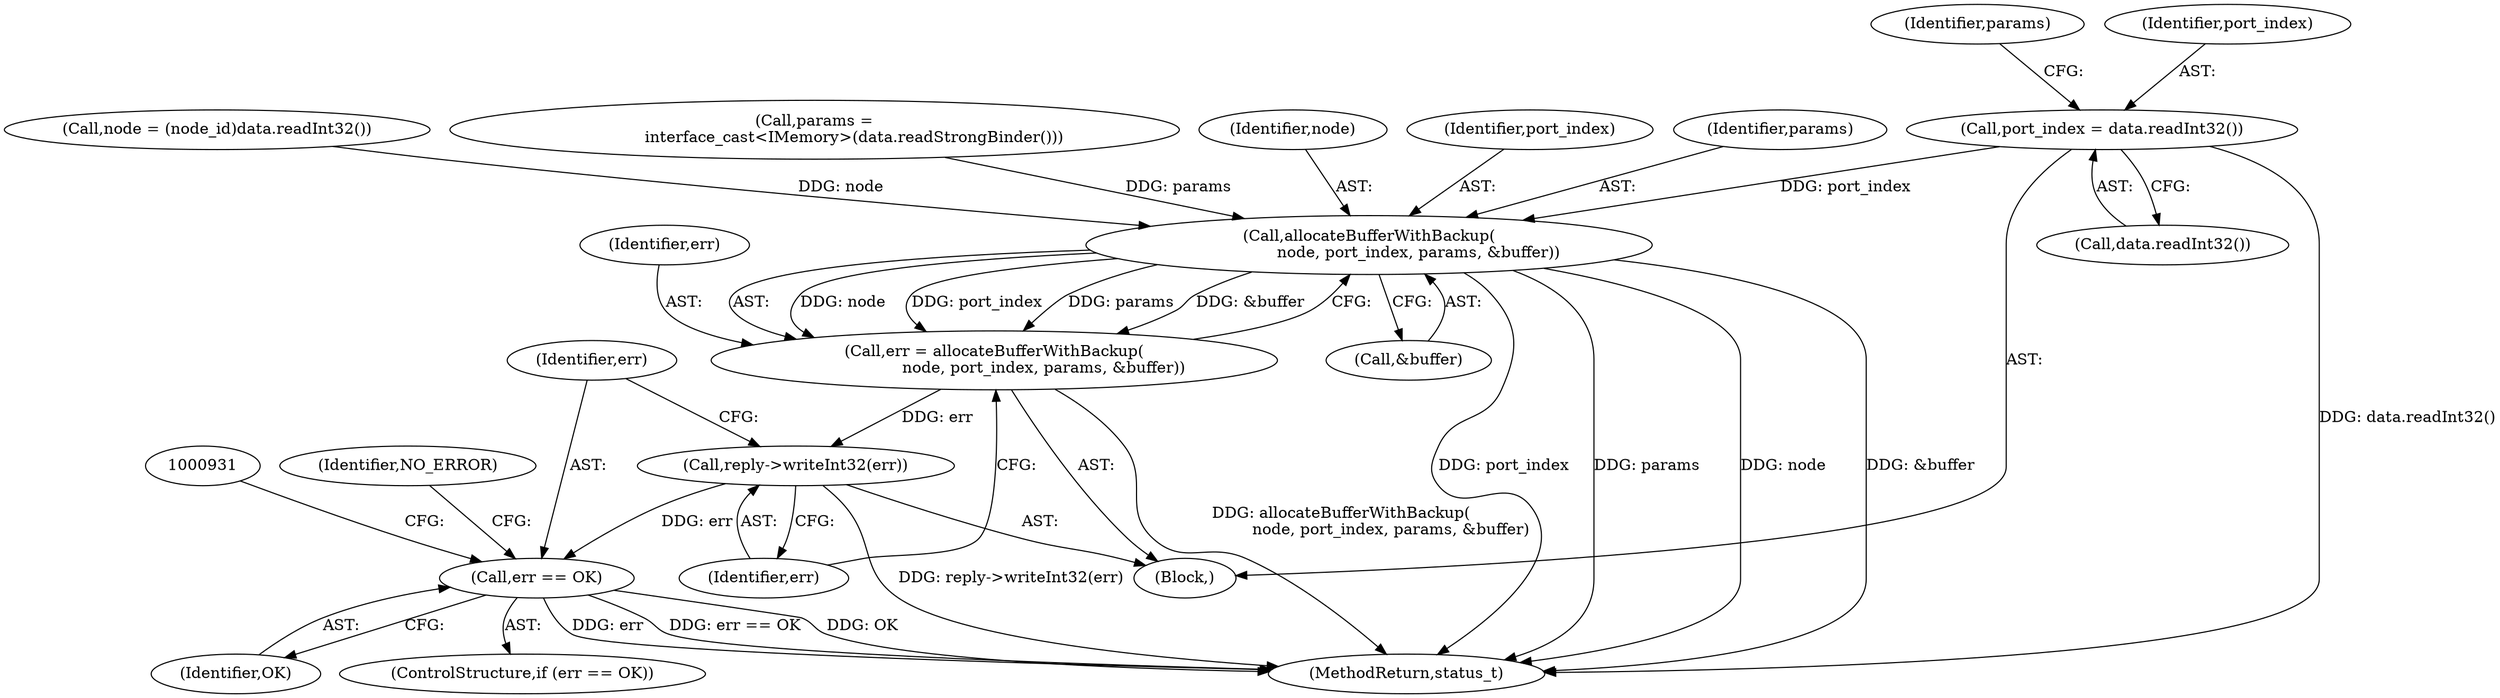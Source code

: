 digraph "0_Android_1171e7c047bf79e7c93342bb6a812c9edd86aa84@API" {
"1000901" [label="(Call,port_index = data.readInt32())"];
"1000916" [label="(Call,allocateBufferWithBackup(\n                    node, port_index, params, &buffer))"];
"1000914" [label="(Call,err = allocateBufferWithBackup(\n                    node, port_index, params, &buffer))"];
"1000922" [label="(Call,reply->writeInt32(err))"];
"1000925" [label="(Call,err == OK)"];
"1000927" [label="(Identifier,OK)"];
"1000923" [label="(Identifier,err)"];
"1000915" [label="(Identifier,err)"];
"1000934" [label="(Identifier,NO_ERROR)"];
"1000917" [label="(Identifier,node)"];
"1000901" [label="(Call,port_index = data.readInt32())"];
"1000925" [label="(Call,err == OK)"];
"1000924" [label="(ControlStructure,if (err == OK))"];
"1001075" [label="(MethodReturn,status_t)"];
"1000920" [label="(Call,&buffer)"];
"1000906" [label="(Identifier,params)"];
"1000922" [label="(Call,reply->writeInt32(err))"];
"1000903" [label="(Call,data.readInt32())"];
"1000889" [label="(Block,)"];
"1000916" [label="(Call,allocateBufferWithBackup(\n                    node, port_index, params, &buffer))"];
"1000918" [label="(Identifier,port_index)"];
"1000919" [label="(Identifier,params)"];
"1000914" [label="(Call,err = allocateBufferWithBackup(\n                    node, port_index, params, &buffer))"];
"1000895" [label="(Call,node = (node_id)data.readInt32())"];
"1000926" [label="(Identifier,err)"];
"1000905" [label="(Call,params =\n                interface_cast<IMemory>(data.readStrongBinder()))"];
"1000902" [label="(Identifier,port_index)"];
"1000901" -> "1000889"  [label="AST: "];
"1000901" -> "1000903"  [label="CFG: "];
"1000902" -> "1000901"  [label="AST: "];
"1000903" -> "1000901"  [label="AST: "];
"1000906" -> "1000901"  [label="CFG: "];
"1000901" -> "1001075"  [label="DDG: data.readInt32()"];
"1000901" -> "1000916"  [label="DDG: port_index"];
"1000916" -> "1000914"  [label="AST: "];
"1000916" -> "1000920"  [label="CFG: "];
"1000917" -> "1000916"  [label="AST: "];
"1000918" -> "1000916"  [label="AST: "];
"1000919" -> "1000916"  [label="AST: "];
"1000920" -> "1000916"  [label="AST: "];
"1000914" -> "1000916"  [label="CFG: "];
"1000916" -> "1001075"  [label="DDG: &buffer"];
"1000916" -> "1001075"  [label="DDG: port_index"];
"1000916" -> "1001075"  [label="DDG: params"];
"1000916" -> "1001075"  [label="DDG: node"];
"1000916" -> "1000914"  [label="DDG: node"];
"1000916" -> "1000914"  [label="DDG: port_index"];
"1000916" -> "1000914"  [label="DDG: params"];
"1000916" -> "1000914"  [label="DDG: &buffer"];
"1000895" -> "1000916"  [label="DDG: node"];
"1000905" -> "1000916"  [label="DDG: params"];
"1000914" -> "1000889"  [label="AST: "];
"1000915" -> "1000914"  [label="AST: "];
"1000923" -> "1000914"  [label="CFG: "];
"1000914" -> "1001075"  [label="DDG: allocateBufferWithBackup(\n                    node, port_index, params, &buffer)"];
"1000914" -> "1000922"  [label="DDG: err"];
"1000922" -> "1000889"  [label="AST: "];
"1000922" -> "1000923"  [label="CFG: "];
"1000923" -> "1000922"  [label="AST: "];
"1000926" -> "1000922"  [label="CFG: "];
"1000922" -> "1001075"  [label="DDG: reply->writeInt32(err)"];
"1000922" -> "1000925"  [label="DDG: err"];
"1000925" -> "1000924"  [label="AST: "];
"1000925" -> "1000927"  [label="CFG: "];
"1000926" -> "1000925"  [label="AST: "];
"1000927" -> "1000925"  [label="AST: "];
"1000931" -> "1000925"  [label="CFG: "];
"1000934" -> "1000925"  [label="CFG: "];
"1000925" -> "1001075"  [label="DDG: err"];
"1000925" -> "1001075"  [label="DDG: err == OK"];
"1000925" -> "1001075"  [label="DDG: OK"];
}
